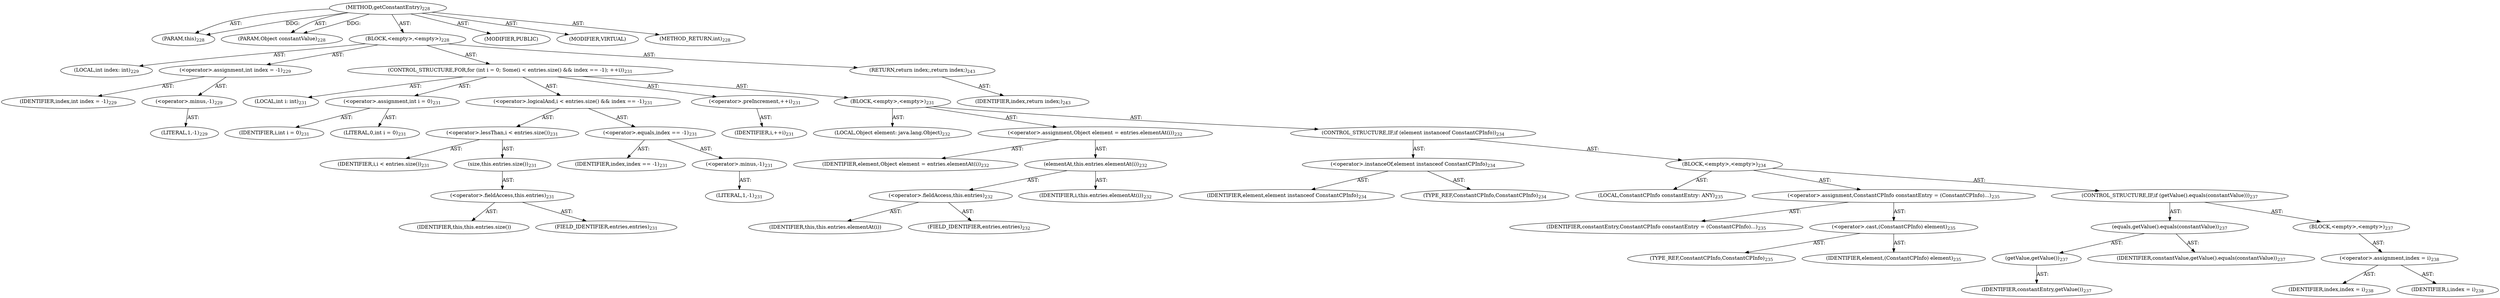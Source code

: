 digraph "getConstantEntry" {  
"111669149704" [label = <(METHOD,getConstantEntry)<SUB>228</SUB>> ]
"115964117006" [label = <(PARAM,this)<SUB>228</SUB>> ]
"115964117007" [label = <(PARAM,Object constantValue)<SUB>228</SUB>> ]
"25769803794" [label = <(BLOCK,&lt;empty&gt;,&lt;empty&gt;)<SUB>228</SUB>> ]
"94489280528" [label = <(LOCAL,int index: int)<SUB>229</SUB>> ]
"30064771160" [label = <(&lt;operator&gt;.assignment,int index = -1)<SUB>229</SUB>> ]
"68719476812" [label = <(IDENTIFIER,index,int index = -1)<SUB>229</SUB>> ]
"30064771161" [label = <(&lt;operator&gt;.minus,-1)<SUB>229</SUB>> ]
"90194313227" [label = <(LITERAL,1,-1)<SUB>229</SUB>> ]
"47244640265" [label = <(CONTROL_STRUCTURE,FOR,for (int i = 0; Some(i &lt; entries.size() &amp;&amp; index == -1); ++i))<SUB>231</SUB>> ]
"94489280529" [label = <(LOCAL,int i: int)<SUB>231</SUB>> ]
"30064771162" [label = <(&lt;operator&gt;.assignment,int i = 0)<SUB>231</SUB>> ]
"68719476813" [label = <(IDENTIFIER,i,int i = 0)<SUB>231</SUB>> ]
"90194313228" [label = <(LITERAL,0,int i = 0)<SUB>231</SUB>> ]
"30064771163" [label = <(&lt;operator&gt;.logicalAnd,i &lt; entries.size() &amp;&amp; index == -1)<SUB>231</SUB>> ]
"30064771164" [label = <(&lt;operator&gt;.lessThan,i &lt; entries.size())<SUB>231</SUB>> ]
"68719476814" [label = <(IDENTIFIER,i,i &lt; entries.size())<SUB>231</SUB>> ]
"30064771165" [label = <(size,this.entries.size())<SUB>231</SUB>> ]
"30064771166" [label = <(&lt;operator&gt;.fieldAccess,this.entries)<SUB>231</SUB>> ]
"68719476815" [label = <(IDENTIFIER,this,this.entries.size())> ]
"55834574863" [label = <(FIELD_IDENTIFIER,entries,entries)<SUB>231</SUB>> ]
"30064771167" [label = <(&lt;operator&gt;.equals,index == -1)<SUB>231</SUB>> ]
"68719476816" [label = <(IDENTIFIER,index,index == -1)<SUB>231</SUB>> ]
"30064771168" [label = <(&lt;operator&gt;.minus,-1)<SUB>231</SUB>> ]
"90194313229" [label = <(LITERAL,1,-1)<SUB>231</SUB>> ]
"30064771169" [label = <(&lt;operator&gt;.preIncrement,++i)<SUB>231</SUB>> ]
"68719476817" [label = <(IDENTIFIER,i,++i)<SUB>231</SUB>> ]
"25769803795" [label = <(BLOCK,&lt;empty&gt;,&lt;empty&gt;)<SUB>231</SUB>> ]
"94489280530" [label = <(LOCAL,Object element: java.lang.Object)<SUB>232</SUB>> ]
"30064771170" [label = <(&lt;operator&gt;.assignment,Object element = entries.elementAt(i))<SUB>232</SUB>> ]
"68719476818" [label = <(IDENTIFIER,element,Object element = entries.elementAt(i))<SUB>232</SUB>> ]
"30064771171" [label = <(elementAt,this.entries.elementAt(i))<SUB>232</SUB>> ]
"30064771172" [label = <(&lt;operator&gt;.fieldAccess,this.entries)<SUB>232</SUB>> ]
"68719476819" [label = <(IDENTIFIER,this,this.entries.elementAt(i))> ]
"55834574864" [label = <(FIELD_IDENTIFIER,entries,entries)<SUB>232</SUB>> ]
"68719476820" [label = <(IDENTIFIER,i,this.entries.elementAt(i))<SUB>232</SUB>> ]
"47244640266" [label = <(CONTROL_STRUCTURE,IF,if (element instanceof ConstantCPInfo))<SUB>234</SUB>> ]
"30064771173" [label = <(&lt;operator&gt;.instanceOf,element instanceof ConstantCPInfo)<SUB>234</SUB>> ]
"68719476821" [label = <(IDENTIFIER,element,element instanceof ConstantCPInfo)<SUB>234</SUB>> ]
"180388626439" [label = <(TYPE_REF,ConstantCPInfo,ConstantCPInfo)<SUB>234</SUB>> ]
"25769803796" [label = <(BLOCK,&lt;empty&gt;,&lt;empty&gt;)<SUB>234</SUB>> ]
"94489280531" [label = <(LOCAL,ConstantCPInfo constantEntry: ANY)<SUB>235</SUB>> ]
"30064771174" [label = <(&lt;operator&gt;.assignment,ConstantCPInfo constantEntry = (ConstantCPInfo)...)<SUB>235</SUB>> ]
"68719476822" [label = <(IDENTIFIER,constantEntry,ConstantCPInfo constantEntry = (ConstantCPInfo)...)<SUB>235</SUB>> ]
"30064771175" [label = <(&lt;operator&gt;.cast,(ConstantCPInfo) element)<SUB>235</SUB>> ]
"180388626440" [label = <(TYPE_REF,ConstantCPInfo,ConstantCPInfo)<SUB>235</SUB>> ]
"68719476823" [label = <(IDENTIFIER,element,(ConstantCPInfo) element)<SUB>235</SUB>> ]
"47244640267" [label = <(CONTROL_STRUCTURE,IF,if (getValue().equals(constantValue)))<SUB>237</SUB>> ]
"30064771176" [label = <(equals,getValue().equals(constantValue))<SUB>237</SUB>> ]
"30064771177" [label = <(getValue,getValue())<SUB>237</SUB>> ]
"68719476824" [label = <(IDENTIFIER,constantEntry,getValue())<SUB>237</SUB>> ]
"68719476825" [label = <(IDENTIFIER,constantValue,getValue().equals(constantValue))<SUB>237</SUB>> ]
"25769803797" [label = <(BLOCK,&lt;empty&gt;,&lt;empty&gt;)<SUB>237</SUB>> ]
"30064771178" [label = <(&lt;operator&gt;.assignment,index = i)<SUB>238</SUB>> ]
"68719476826" [label = <(IDENTIFIER,index,index = i)<SUB>238</SUB>> ]
"68719476827" [label = <(IDENTIFIER,i,index = i)<SUB>238</SUB>> ]
"146028888069" [label = <(RETURN,return index;,return index;)<SUB>243</SUB>> ]
"68719476828" [label = <(IDENTIFIER,index,return index;)<SUB>243</SUB>> ]
"133143986194" [label = <(MODIFIER,PUBLIC)> ]
"133143986195" [label = <(MODIFIER,VIRTUAL)> ]
"128849018888" [label = <(METHOD_RETURN,int)<SUB>228</SUB>> ]
  "111669149704" -> "115964117006"  [ label = "AST: "] 
  "111669149704" -> "115964117007"  [ label = "AST: "] 
  "111669149704" -> "25769803794"  [ label = "AST: "] 
  "111669149704" -> "133143986194"  [ label = "AST: "] 
  "111669149704" -> "133143986195"  [ label = "AST: "] 
  "111669149704" -> "128849018888"  [ label = "AST: "] 
  "25769803794" -> "94489280528"  [ label = "AST: "] 
  "25769803794" -> "30064771160"  [ label = "AST: "] 
  "25769803794" -> "47244640265"  [ label = "AST: "] 
  "25769803794" -> "146028888069"  [ label = "AST: "] 
  "30064771160" -> "68719476812"  [ label = "AST: "] 
  "30064771160" -> "30064771161"  [ label = "AST: "] 
  "30064771161" -> "90194313227"  [ label = "AST: "] 
  "47244640265" -> "94489280529"  [ label = "AST: "] 
  "47244640265" -> "30064771162"  [ label = "AST: "] 
  "47244640265" -> "30064771163"  [ label = "AST: "] 
  "47244640265" -> "30064771169"  [ label = "AST: "] 
  "47244640265" -> "25769803795"  [ label = "AST: "] 
  "30064771162" -> "68719476813"  [ label = "AST: "] 
  "30064771162" -> "90194313228"  [ label = "AST: "] 
  "30064771163" -> "30064771164"  [ label = "AST: "] 
  "30064771163" -> "30064771167"  [ label = "AST: "] 
  "30064771164" -> "68719476814"  [ label = "AST: "] 
  "30064771164" -> "30064771165"  [ label = "AST: "] 
  "30064771165" -> "30064771166"  [ label = "AST: "] 
  "30064771166" -> "68719476815"  [ label = "AST: "] 
  "30064771166" -> "55834574863"  [ label = "AST: "] 
  "30064771167" -> "68719476816"  [ label = "AST: "] 
  "30064771167" -> "30064771168"  [ label = "AST: "] 
  "30064771168" -> "90194313229"  [ label = "AST: "] 
  "30064771169" -> "68719476817"  [ label = "AST: "] 
  "25769803795" -> "94489280530"  [ label = "AST: "] 
  "25769803795" -> "30064771170"  [ label = "AST: "] 
  "25769803795" -> "47244640266"  [ label = "AST: "] 
  "30064771170" -> "68719476818"  [ label = "AST: "] 
  "30064771170" -> "30064771171"  [ label = "AST: "] 
  "30064771171" -> "30064771172"  [ label = "AST: "] 
  "30064771171" -> "68719476820"  [ label = "AST: "] 
  "30064771172" -> "68719476819"  [ label = "AST: "] 
  "30064771172" -> "55834574864"  [ label = "AST: "] 
  "47244640266" -> "30064771173"  [ label = "AST: "] 
  "47244640266" -> "25769803796"  [ label = "AST: "] 
  "30064771173" -> "68719476821"  [ label = "AST: "] 
  "30064771173" -> "180388626439"  [ label = "AST: "] 
  "25769803796" -> "94489280531"  [ label = "AST: "] 
  "25769803796" -> "30064771174"  [ label = "AST: "] 
  "25769803796" -> "47244640267"  [ label = "AST: "] 
  "30064771174" -> "68719476822"  [ label = "AST: "] 
  "30064771174" -> "30064771175"  [ label = "AST: "] 
  "30064771175" -> "180388626440"  [ label = "AST: "] 
  "30064771175" -> "68719476823"  [ label = "AST: "] 
  "47244640267" -> "30064771176"  [ label = "AST: "] 
  "47244640267" -> "25769803797"  [ label = "AST: "] 
  "30064771176" -> "30064771177"  [ label = "AST: "] 
  "30064771176" -> "68719476825"  [ label = "AST: "] 
  "30064771177" -> "68719476824"  [ label = "AST: "] 
  "25769803797" -> "30064771178"  [ label = "AST: "] 
  "30064771178" -> "68719476826"  [ label = "AST: "] 
  "30064771178" -> "68719476827"  [ label = "AST: "] 
  "146028888069" -> "68719476828"  [ label = "AST: "] 
  "111669149704" -> "115964117006"  [ label = "DDG: "] 
  "111669149704" -> "115964117007"  [ label = "DDG: "] 
}
